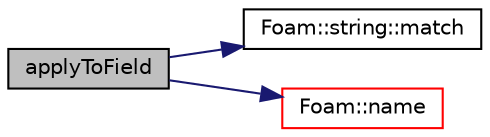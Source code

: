 digraph "applyToField"
{
  bgcolor="transparent";
  edge [fontname="Helvetica",fontsize="10",labelfontname="Helvetica",labelfontsize="10"];
  node [fontname="Helvetica",fontsize="10",shape=record];
  rankdir="LR";
  Node319 [label="applyToField",height=0.2,width=0.4,color="black", fillcolor="grey75", style="filled", fontcolor="black"];
  Node319 -> Node320 [color="midnightblue",fontsize="10",style="solid",fontname="Helvetica"];
  Node320 [label="Foam::string::match",height=0.2,width=0.4,color="black",URL="$a29557.html#ad5a83069d616966d5397efd0edcfc939",tooltip="True when strings match literally. "];
  Node319 -> Node321 [color="midnightblue",fontsize="10",style="solid",fontname="Helvetica"];
  Node321 [label="Foam::name",height=0.2,width=0.4,color="red",URL="$a21851.html#adcb0df2bd4953cb6bb390272d8263c3a",tooltip="Return a string representation of a complex. "];
}

